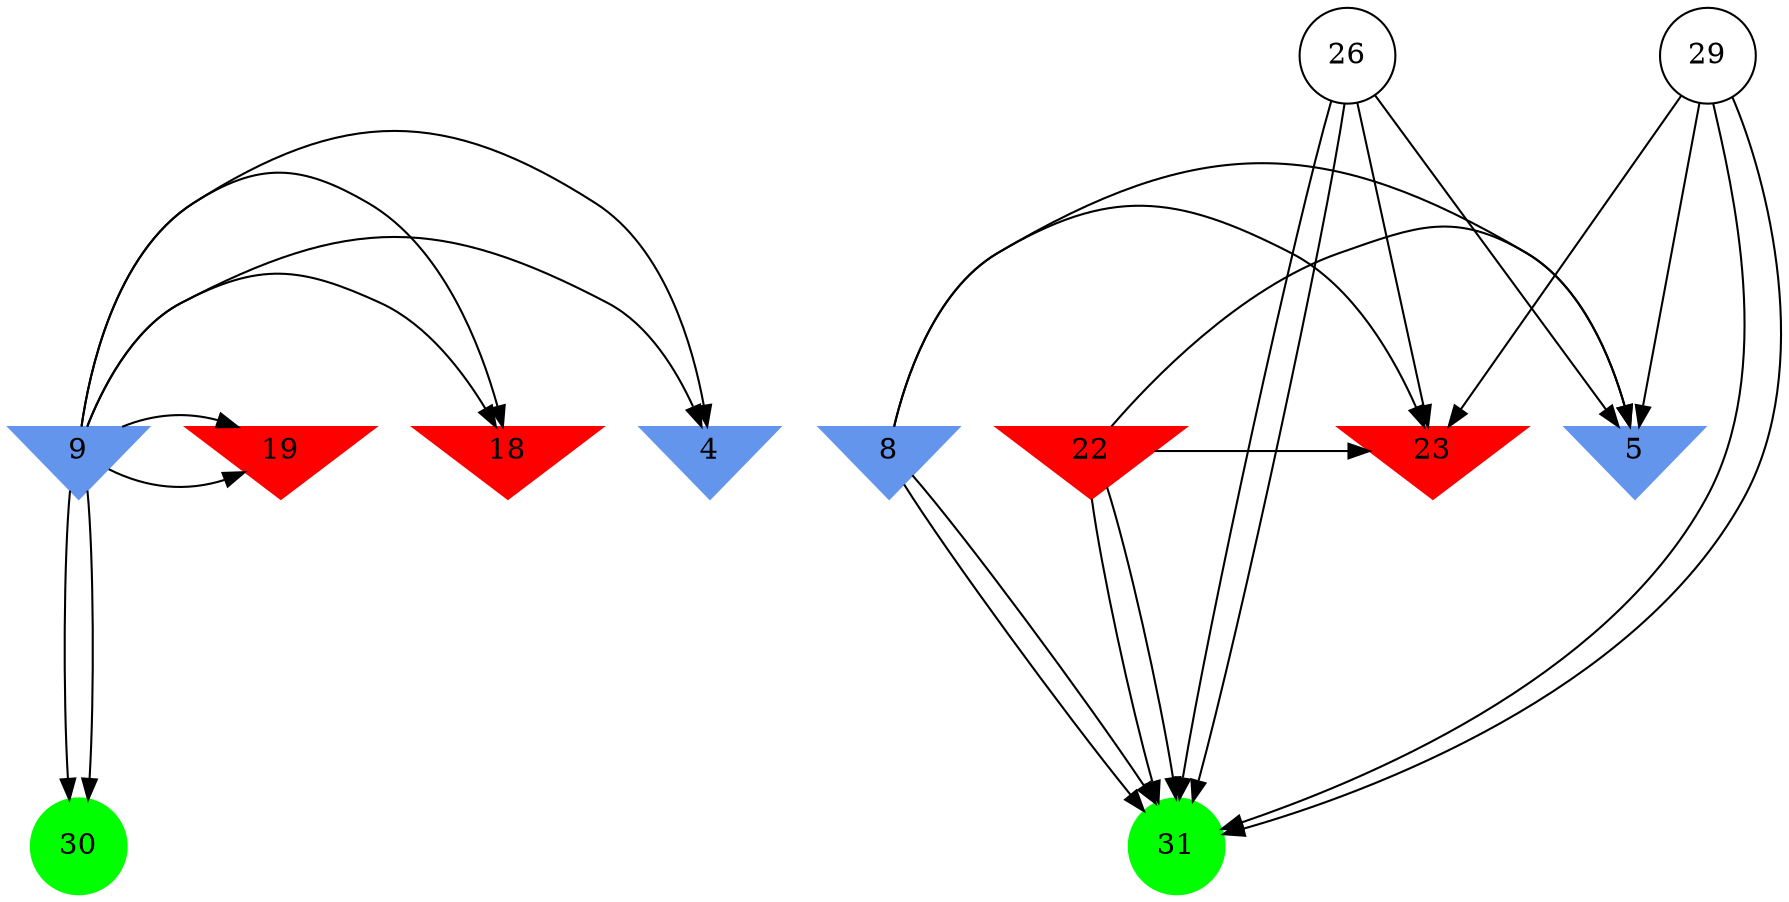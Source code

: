 digraph brain {
	ranksep=2.0;
	4 [shape=invtriangle,style=filled,color=cornflowerblue];
	5 [shape=invtriangle,style=filled,color=cornflowerblue];
	8 [shape=invtriangle,style=filled,color=cornflowerblue];
	9 [shape=invtriangle,style=filled,color=cornflowerblue];
	18 [shape=invtriangle,style=filled,color=red];
	19 [shape=invtriangle,style=filled,color=red];
	22 [shape=invtriangle,style=filled,color=red];
	23 [shape=invtriangle,style=filled,color=red];
	26 [shape=circle,color=black];
	29 [shape=circle,color=black];
	30 [shape=circle,style=filled,color=green];
	31 [shape=circle,style=filled,color=green];
	29	->	31;
	29	->	31;
	29	->	5;
	29	->	23;
	8	->	31;
	8	->	31;
	8	->	5;
	8	->	23;
	26	->	31;
	26	->	31;
	26	->	5;
	26	->	23;
	22	->	31;
	22	->	31;
	22	->	5;
	22	->	23;
	9	->	19;
	9	->	4;
	9	->	18;
	9	->	30;
	9	->	19;
	9	->	4;
	9	->	18;
	9	->	30;
	{ rank=same; 4; 5; 8; 9; 18; 19; 22; 23; }
	{ rank=same; 26; 29; }
	{ rank=same; 30; 31; }
}
